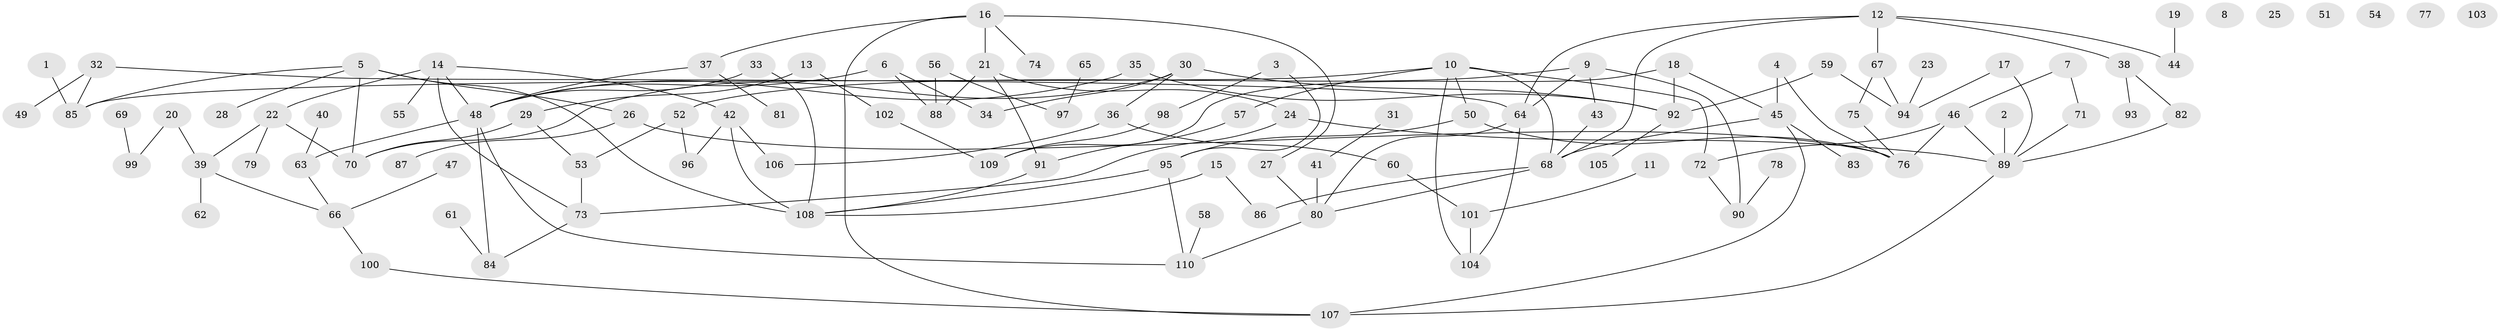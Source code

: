 // coarse degree distribution, {1: 0.22666666666666666, 4: 0.13333333333333333, 2: 0.22666666666666666, 3: 0.14666666666666667, 0: 0.08, 8: 0.013333333333333334, 6: 0.06666666666666667, 7: 0.04, 5: 0.04, 9: 0.02666666666666667}
// Generated by graph-tools (version 1.1) at 2025/23/03/03/25 07:23:26]
// undirected, 110 vertices, 143 edges
graph export_dot {
graph [start="1"]
  node [color=gray90,style=filled];
  1;
  2;
  3;
  4;
  5;
  6;
  7;
  8;
  9;
  10;
  11;
  12;
  13;
  14;
  15;
  16;
  17;
  18;
  19;
  20;
  21;
  22;
  23;
  24;
  25;
  26;
  27;
  28;
  29;
  30;
  31;
  32;
  33;
  34;
  35;
  36;
  37;
  38;
  39;
  40;
  41;
  42;
  43;
  44;
  45;
  46;
  47;
  48;
  49;
  50;
  51;
  52;
  53;
  54;
  55;
  56;
  57;
  58;
  59;
  60;
  61;
  62;
  63;
  64;
  65;
  66;
  67;
  68;
  69;
  70;
  71;
  72;
  73;
  74;
  75;
  76;
  77;
  78;
  79;
  80;
  81;
  82;
  83;
  84;
  85;
  86;
  87;
  88;
  89;
  90;
  91;
  92;
  93;
  94;
  95;
  96;
  97;
  98;
  99;
  100;
  101;
  102;
  103;
  104;
  105;
  106;
  107;
  108;
  109;
  110;
  1 -- 85;
  2 -- 89;
  3 -- 95;
  3 -- 98;
  4 -- 45;
  4 -- 76;
  5 -- 26;
  5 -- 28;
  5 -- 70;
  5 -- 85;
  5 -- 108;
  6 -- 34;
  6 -- 48;
  6 -- 88;
  7 -- 46;
  7 -- 71;
  9 -- 43;
  9 -- 52;
  9 -- 64;
  9 -- 90;
  10 -- 50;
  10 -- 57;
  10 -- 68;
  10 -- 72;
  10 -- 85;
  10 -- 104;
  11 -- 101;
  12 -- 38;
  12 -- 44;
  12 -- 64;
  12 -- 67;
  12 -- 68;
  13 -- 29;
  13 -- 102;
  14 -- 22;
  14 -- 42;
  14 -- 48;
  14 -- 55;
  14 -- 73;
  15 -- 86;
  15 -- 108;
  16 -- 21;
  16 -- 27;
  16 -- 37;
  16 -- 74;
  16 -- 107;
  17 -- 89;
  17 -- 94;
  18 -- 45;
  18 -- 92;
  18 -- 109;
  19 -- 44;
  20 -- 39;
  20 -- 99;
  21 -- 24;
  21 -- 88;
  21 -- 91;
  22 -- 39;
  22 -- 70;
  22 -- 79;
  23 -- 94;
  24 -- 73;
  24 -- 89;
  26 -- 76;
  26 -- 87;
  27 -- 80;
  29 -- 53;
  29 -- 70;
  30 -- 34;
  30 -- 36;
  30 -- 70;
  30 -- 92;
  31 -- 41;
  32 -- 49;
  32 -- 64;
  32 -- 85;
  33 -- 48;
  33 -- 108;
  35 -- 48;
  35 -- 92;
  36 -- 60;
  36 -- 106;
  37 -- 48;
  37 -- 81;
  38 -- 82;
  38 -- 93;
  39 -- 62;
  39 -- 66;
  40 -- 63;
  41 -- 80;
  42 -- 96;
  42 -- 106;
  42 -- 108;
  43 -- 68;
  45 -- 68;
  45 -- 83;
  45 -- 107;
  46 -- 72;
  46 -- 76;
  46 -- 89;
  47 -- 66;
  48 -- 63;
  48 -- 84;
  48 -- 110;
  50 -- 76;
  50 -- 95;
  52 -- 53;
  52 -- 96;
  53 -- 73;
  56 -- 88;
  56 -- 97;
  57 -- 91;
  58 -- 110;
  59 -- 92;
  59 -- 94;
  60 -- 101;
  61 -- 84;
  63 -- 66;
  64 -- 80;
  64 -- 104;
  65 -- 97;
  66 -- 100;
  67 -- 75;
  67 -- 94;
  68 -- 80;
  68 -- 86;
  69 -- 99;
  71 -- 89;
  72 -- 90;
  73 -- 84;
  75 -- 76;
  78 -- 90;
  80 -- 110;
  82 -- 89;
  89 -- 107;
  91 -- 108;
  92 -- 105;
  95 -- 108;
  95 -- 110;
  98 -- 109;
  100 -- 107;
  101 -- 104;
  102 -- 109;
}
